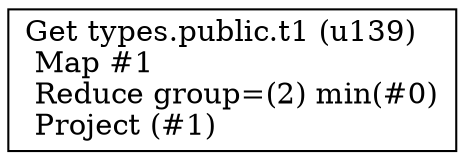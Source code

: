digraph G {
    node0 [shape = record, label=" Get types.public.t1 (u139)\l Map #1\l Reduce group=(2) min(#0)\l Project (#1)\l"]
}
